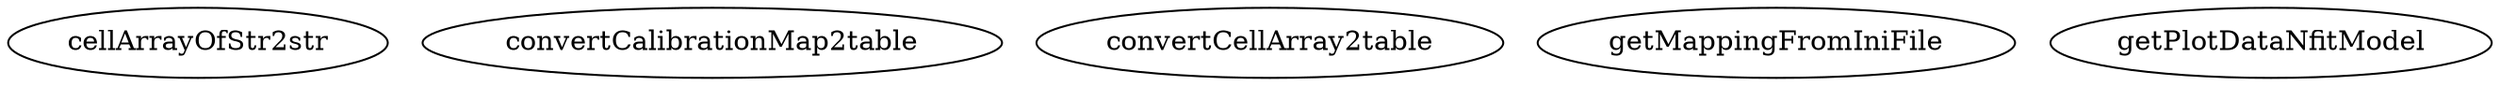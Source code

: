 /* Created by mdot for Matlab */
digraph m2html {

  cellArrayOfStr2str [URL="cellArrayOfStr2str.html"];
  convertCalibrationMap2table [URL="convertCalibrationMap2table.html"];
  convertCellArray2table [URL="convertCellArray2table.html"];
  getMappingFromIniFile [URL="getMappingFromIniFile.html"];
  getPlotDataNfitModel [URL="getPlotDataNfitModel.html"];
}